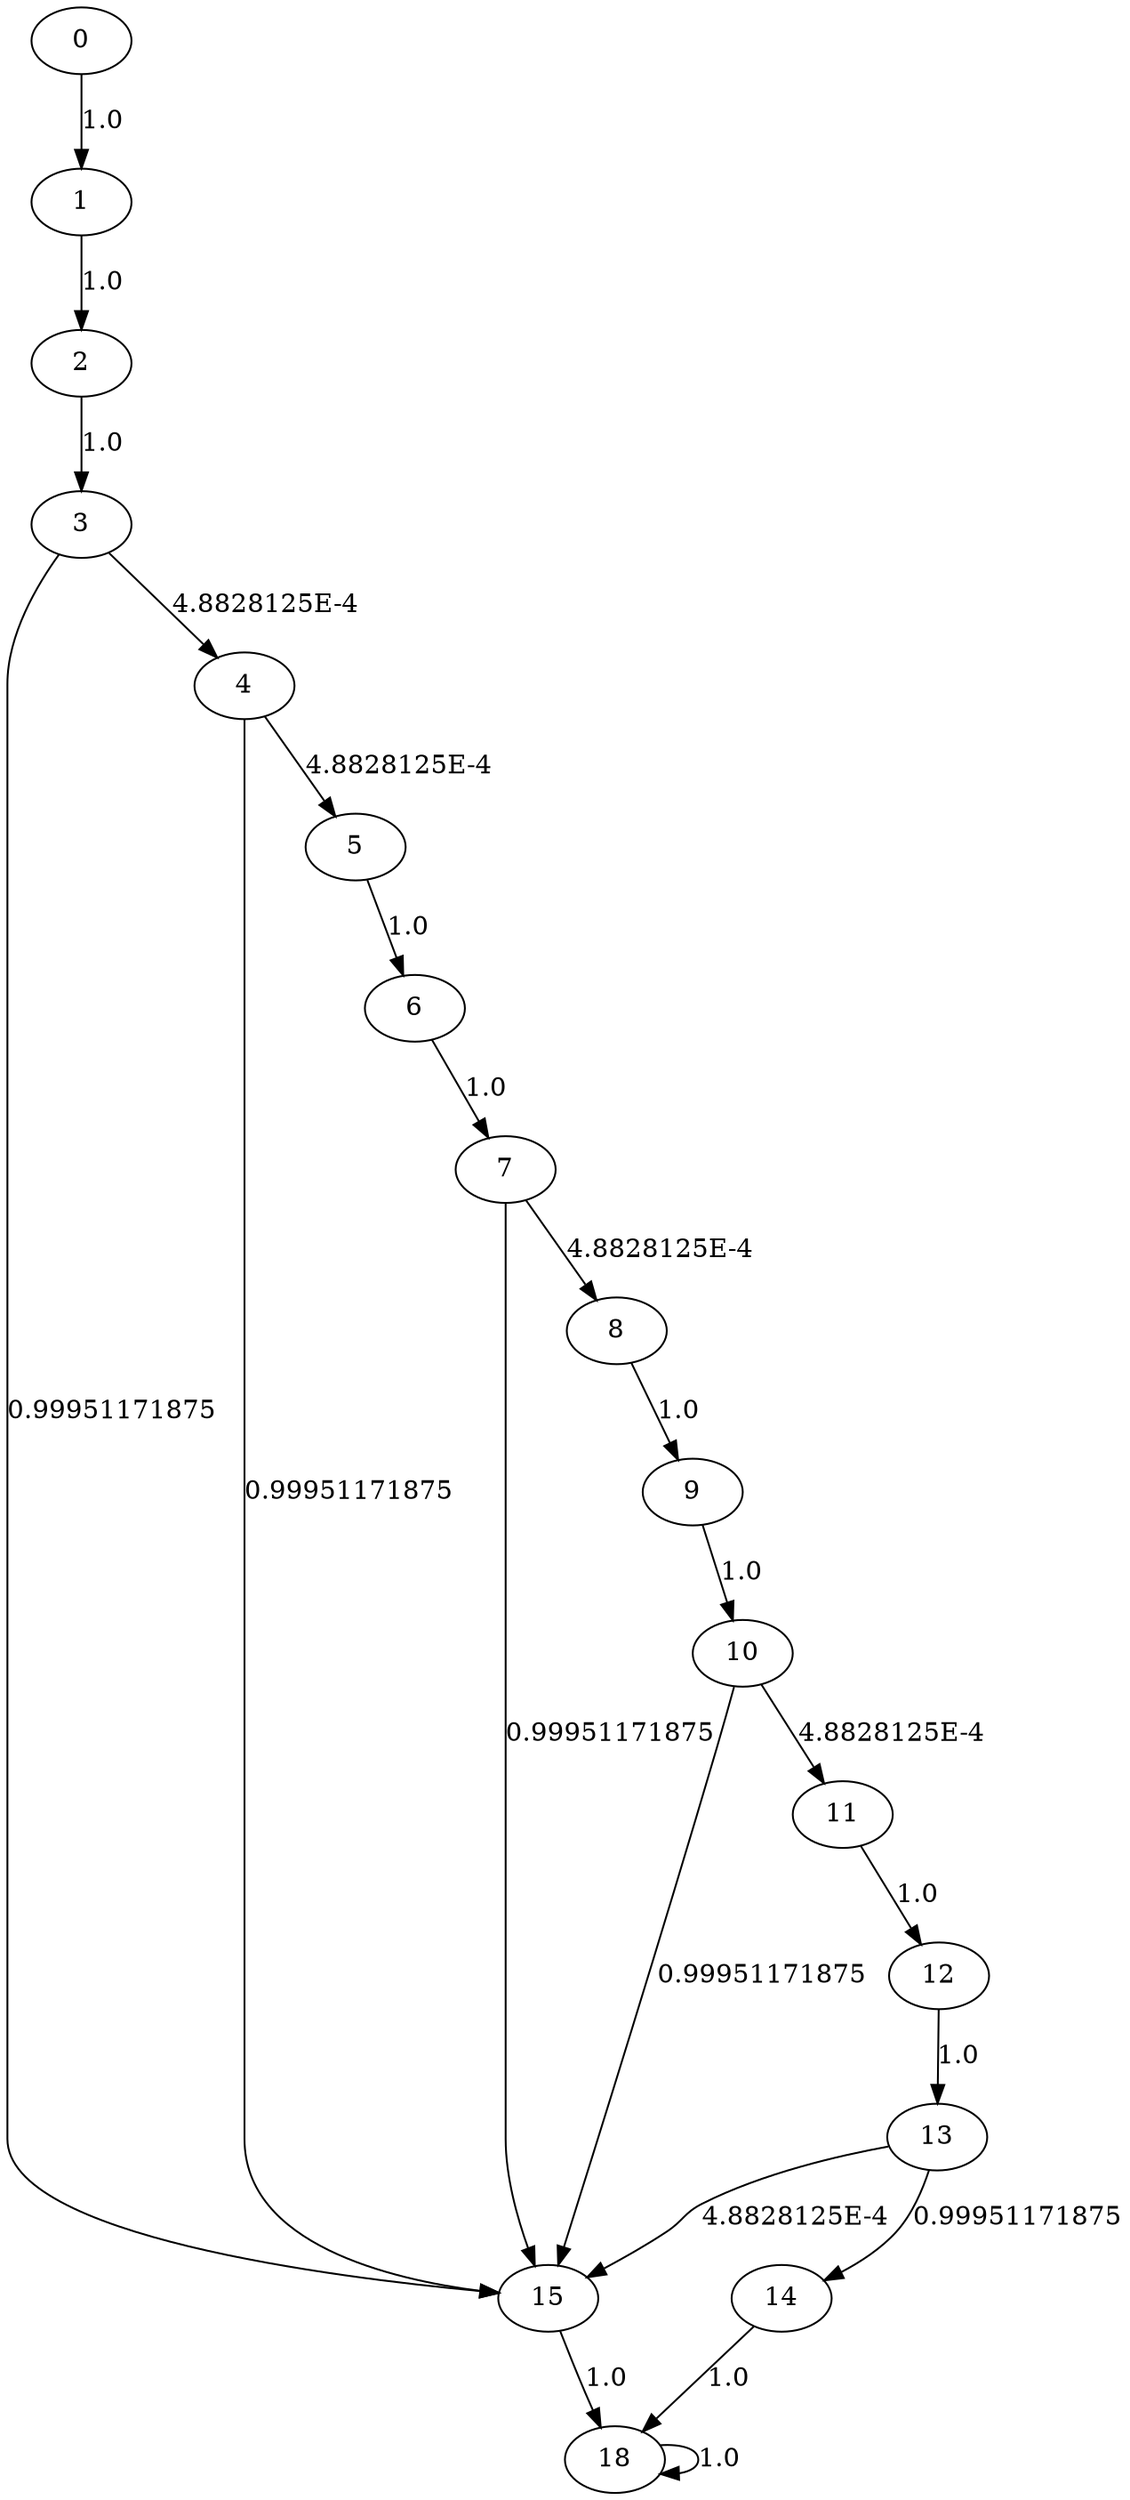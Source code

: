 digraph {
	0 -> 1[label= "1.0"];
	1 -> 2[label= "1.0"];
	2 -> 3[label= "1.0"];
	3 -> 15[label= "0.99951171875"];
	3 -> 4[label= "4.8828125E-4"];
	4 -> 15[label= "0.99951171875"];
	4 -> 5[label= "4.8828125E-4"];
	5 -> 6[label= "1.0"];
	6 -> 7[label= "1.0"];
	7 -> 15[label= "0.99951171875"];
	7 -> 8[label= "4.8828125E-4"];
	8 -> 9[label= "1.0"];
	9 -> 10[label= "1.0"];
	10 -> 15[label= "0.99951171875"];
	10 -> 11[label= "4.8828125E-4"];
	11 -> 12[label= "1.0"];
	12 -> 13[label= "1.0"];
	13 -> 15[label= "4.8828125E-4"];
	13 -> 14[label= "0.99951171875"];
	14 -> 18[label= "1.0"];
	15 -> 18[label= "1.0"];
	18 -> 18[label= "1.0"];
}